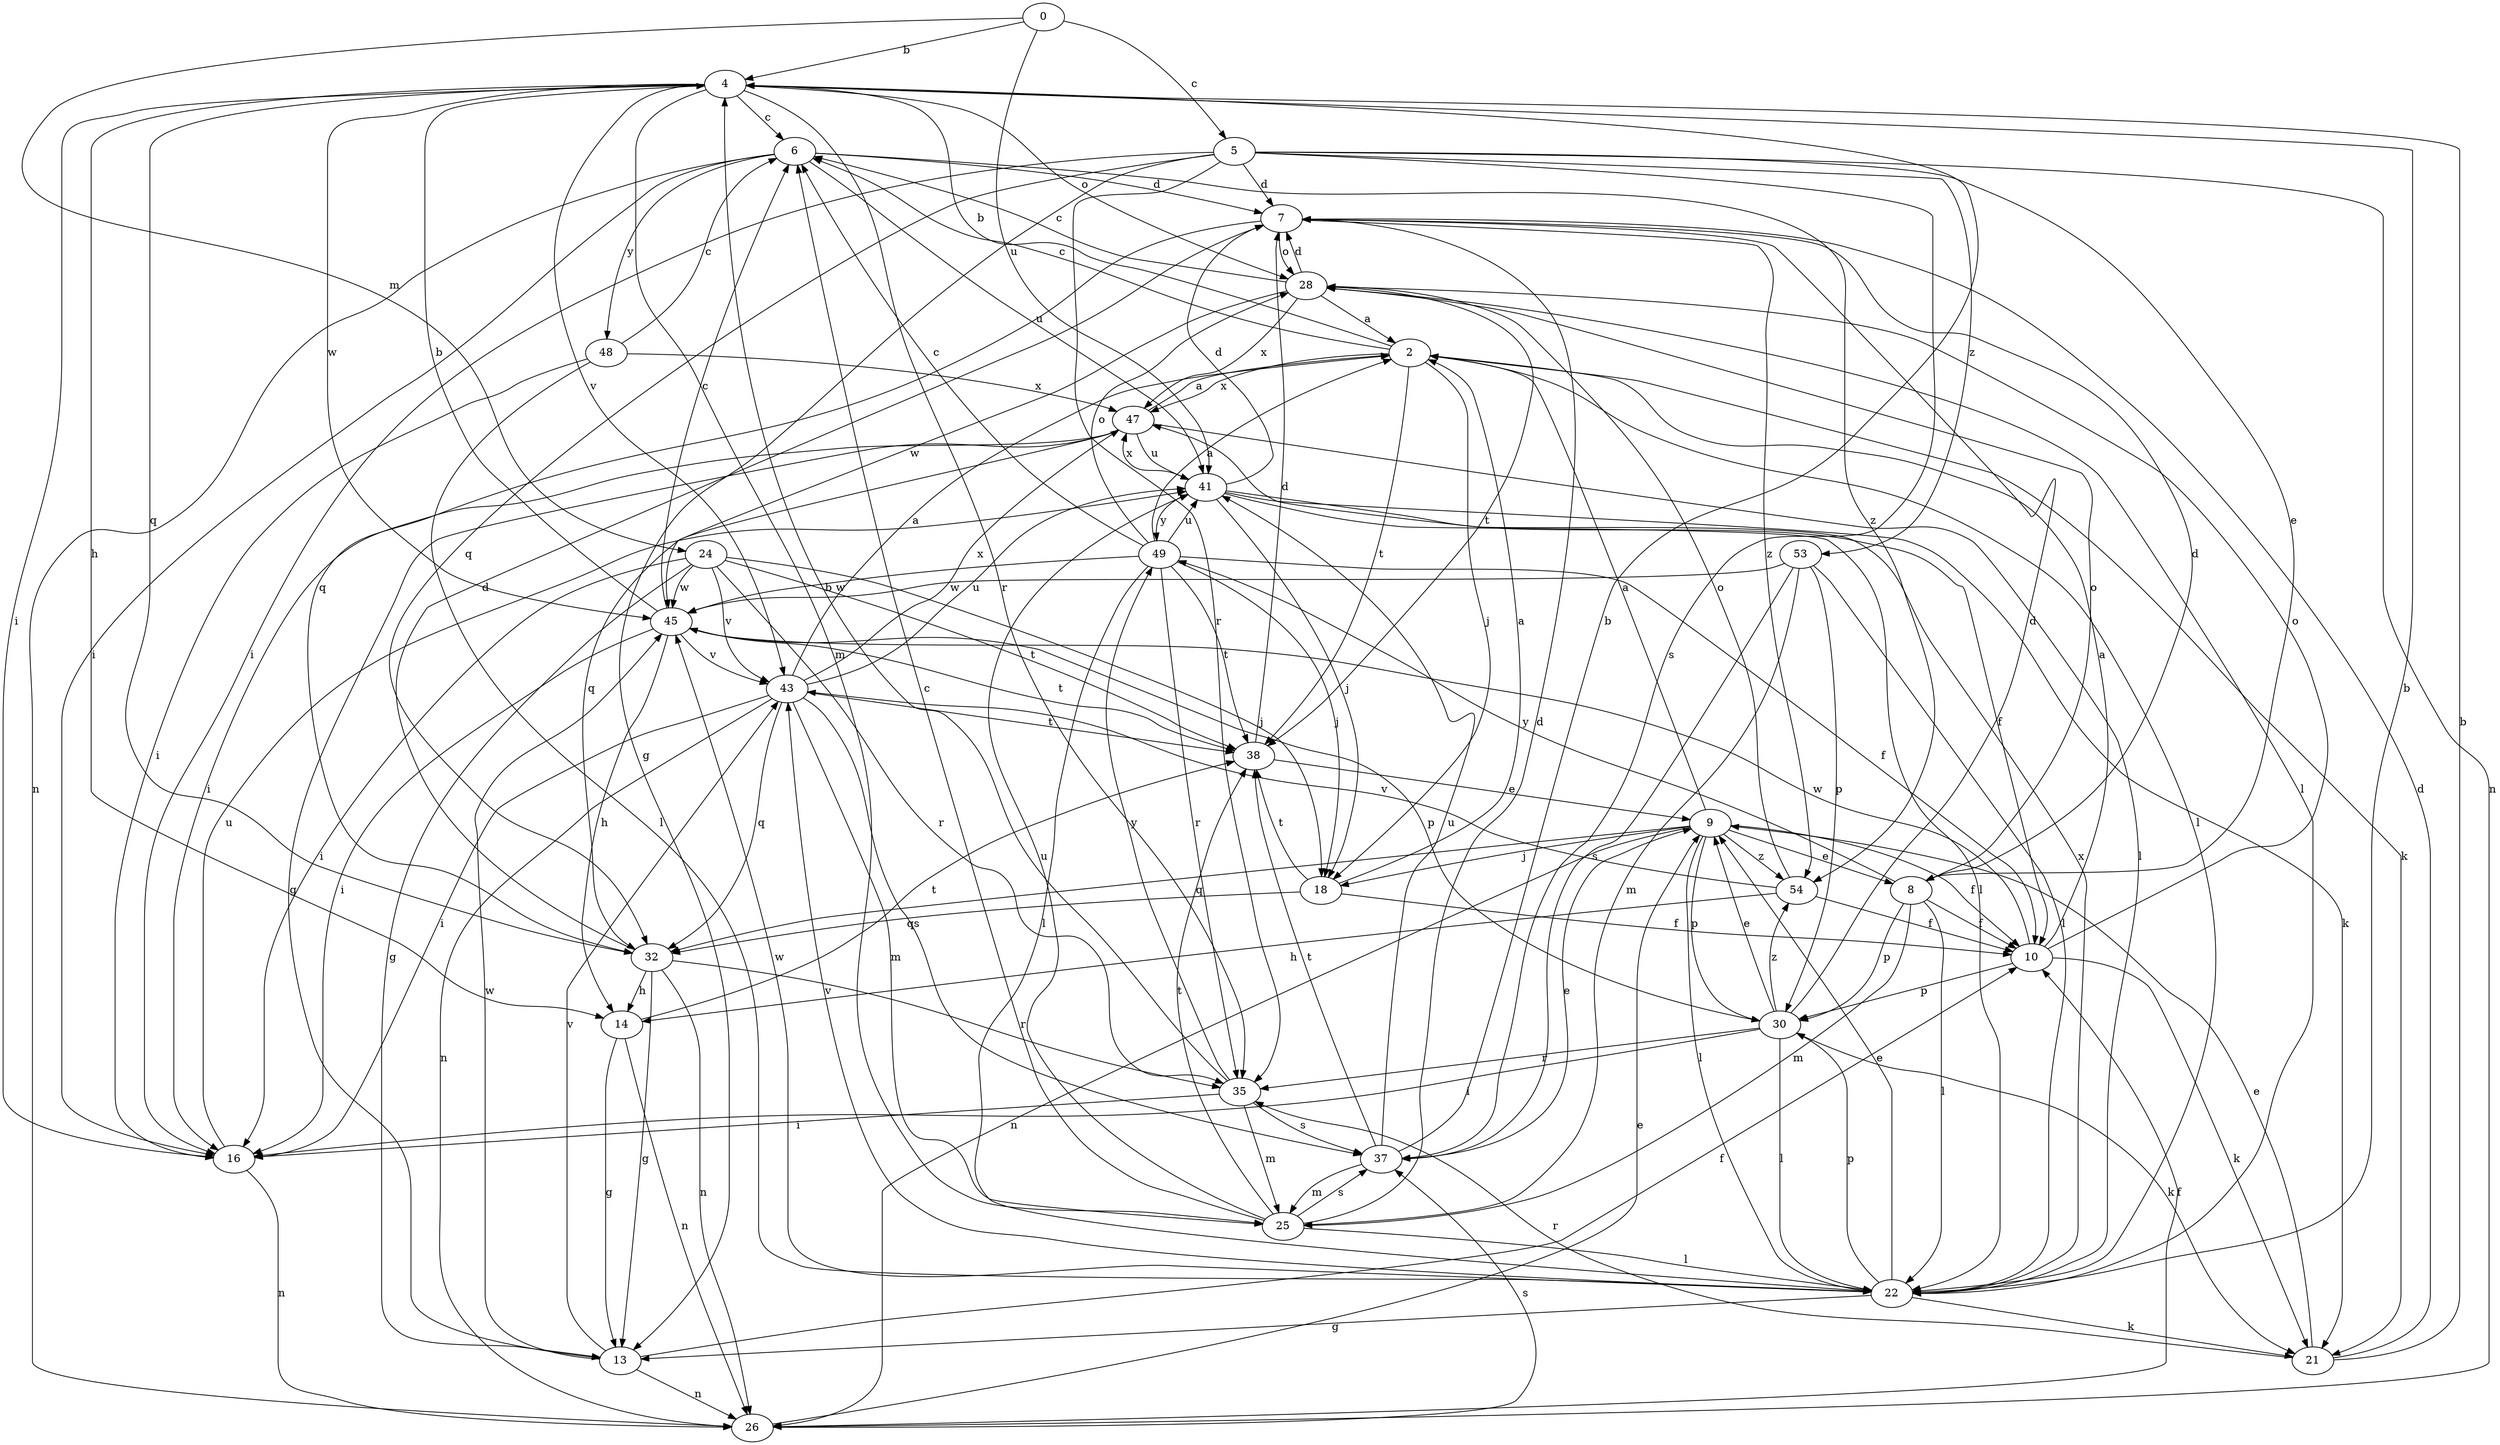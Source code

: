 strict digraph  {
0;
2;
4;
5;
6;
7;
8;
9;
10;
13;
14;
16;
18;
21;
22;
24;
25;
26;
28;
30;
32;
35;
37;
38;
41;
43;
45;
47;
48;
49;
53;
54;
0 -> 4  [label=b];
0 -> 5  [label=c];
0 -> 24  [label=m];
0 -> 41  [label=u];
2 -> 4  [label=b];
2 -> 6  [label=c];
2 -> 18  [label=j];
2 -> 21  [label=k];
2 -> 22  [label=l];
2 -> 38  [label=t];
2 -> 47  [label=x];
4 -> 6  [label=c];
4 -> 14  [label=h];
4 -> 16  [label=i];
4 -> 25  [label=m];
4 -> 28  [label=o];
4 -> 32  [label=q];
4 -> 35  [label=r];
4 -> 43  [label=v];
4 -> 45  [label=w];
5 -> 7  [label=d];
5 -> 8  [label=e];
5 -> 13  [label=g];
5 -> 16  [label=i];
5 -> 26  [label=n];
5 -> 32  [label=q];
5 -> 35  [label=r];
5 -> 37  [label=s];
5 -> 53  [label=z];
6 -> 7  [label=d];
6 -> 16  [label=i];
6 -> 26  [label=n];
6 -> 41  [label=u];
6 -> 48  [label=y];
6 -> 54  [label=z];
7 -> 28  [label=o];
7 -> 32  [label=q];
7 -> 54  [label=z];
8 -> 7  [label=d];
8 -> 10  [label=f];
8 -> 22  [label=l];
8 -> 25  [label=m];
8 -> 28  [label=o];
8 -> 30  [label=p];
8 -> 49  [label=y];
9 -> 2  [label=a];
9 -> 8  [label=e];
9 -> 10  [label=f];
9 -> 18  [label=j];
9 -> 22  [label=l];
9 -> 26  [label=n];
9 -> 30  [label=p];
9 -> 32  [label=q];
9 -> 54  [label=z];
10 -> 2  [label=a];
10 -> 21  [label=k];
10 -> 28  [label=o];
10 -> 30  [label=p];
10 -> 45  [label=w];
13 -> 10  [label=f];
13 -> 26  [label=n];
13 -> 43  [label=v];
13 -> 45  [label=w];
14 -> 13  [label=g];
14 -> 26  [label=n];
14 -> 38  [label=t];
16 -> 26  [label=n];
16 -> 41  [label=u];
18 -> 2  [label=a];
18 -> 10  [label=f];
18 -> 32  [label=q];
18 -> 38  [label=t];
21 -> 4  [label=b];
21 -> 7  [label=d];
21 -> 9  [label=e];
21 -> 35  [label=r];
22 -> 4  [label=b];
22 -> 9  [label=e];
22 -> 13  [label=g];
22 -> 21  [label=k];
22 -> 30  [label=p];
22 -> 43  [label=v];
22 -> 45  [label=w];
22 -> 47  [label=x];
24 -> 13  [label=g];
24 -> 16  [label=i];
24 -> 18  [label=j];
24 -> 35  [label=r];
24 -> 38  [label=t];
24 -> 43  [label=v];
24 -> 45  [label=w];
25 -> 6  [label=c];
25 -> 7  [label=d];
25 -> 22  [label=l];
25 -> 37  [label=s];
25 -> 38  [label=t];
25 -> 41  [label=u];
26 -> 9  [label=e];
26 -> 10  [label=f];
26 -> 37  [label=s];
28 -> 2  [label=a];
28 -> 6  [label=c];
28 -> 7  [label=d];
28 -> 22  [label=l];
28 -> 38  [label=t];
28 -> 45  [label=w];
28 -> 47  [label=x];
30 -> 7  [label=d];
30 -> 9  [label=e];
30 -> 16  [label=i];
30 -> 21  [label=k];
30 -> 22  [label=l];
30 -> 35  [label=r];
30 -> 54  [label=z];
32 -> 7  [label=d];
32 -> 13  [label=g];
32 -> 14  [label=h];
32 -> 26  [label=n];
32 -> 35  [label=r];
35 -> 4  [label=b];
35 -> 16  [label=i];
35 -> 25  [label=m];
35 -> 37  [label=s];
35 -> 49  [label=y];
37 -> 4  [label=b];
37 -> 9  [label=e];
37 -> 25  [label=m];
37 -> 38  [label=t];
37 -> 41  [label=u];
38 -> 7  [label=d];
38 -> 9  [label=e];
41 -> 7  [label=d];
41 -> 10  [label=f];
41 -> 18  [label=j];
41 -> 21  [label=k];
41 -> 22  [label=l];
41 -> 47  [label=x];
41 -> 49  [label=y];
43 -> 2  [label=a];
43 -> 16  [label=i];
43 -> 25  [label=m];
43 -> 26  [label=n];
43 -> 32  [label=q];
43 -> 37  [label=s];
43 -> 38  [label=t];
43 -> 41  [label=u];
43 -> 47  [label=x];
45 -> 4  [label=b];
45 -> 6  [label=c];
45 -> 14  [label=h];
45 -> 16  [label=i];
45 -> 30  [label=p];
45 -> 38  [label=t];
45 -> 43  [label=v];
47 -> 2  [label=a];
47 -> 13  [label=g];
47 -> 16  [label=i];
47 -> 22  [label=l];
47 -> 32  [label=q];
47 -> 41  [label=u];
48 -> 6  [label=c];
48 -> 16  [label=i];
48 -> 22  [label=l];
48 -> 47  [label=x];
49 -> 2  [label=a];
49 -> 6  [label=c];
49 -> 10  [label=f];
49 -> 18  [label=j];
49 -> 22  [label=l];
49 -> 28  [label=o];
49 -> 35  [label=r];
49 -> 38  [label=t];
49 -> 41  [label=u];
49 -> 45  [label=w];
53 -> 22  [label=l];
53 -> 25  [label=m];
53 -> 30  [label=p];
53 -> 37  [label=s];
53 -> 45  [label=w];
54 -> 10  [label=f];
54 -> 14  [label=h];
54 -> 28  [label=o];
54 -> 43  [label=v];
}
